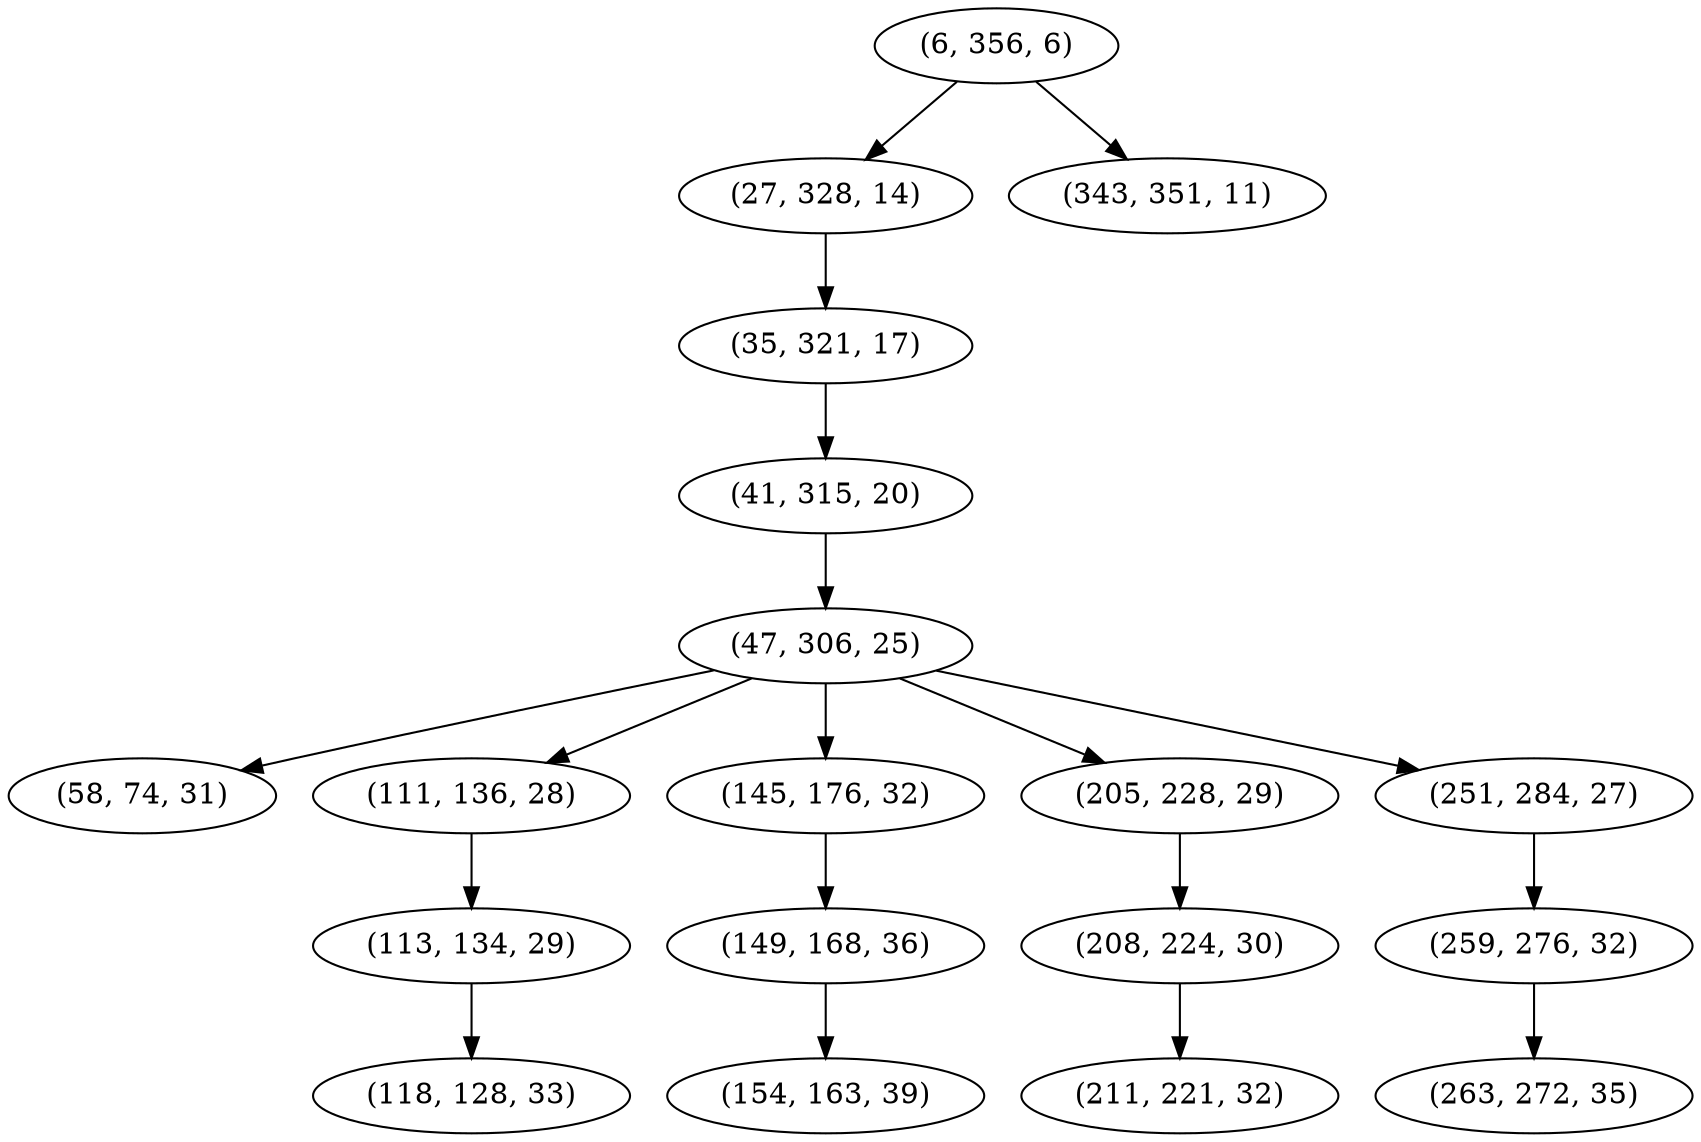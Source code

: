 digraph tree {
    "(6, 356, 6)";
    "(27, 328, 14)";
    "(35, 321, 17)";
    "(41, 315, 20)";
    "(47, 306, 25)";
    "(58, 74, 31)";
    "(111, 136, 28)";
    "(113, 134, 29)";
    "(118, 128, 33)";
    "(145, 176, 32)";
    "(149, 168, 36)";
    "(154, 163, 39)";
    "(205, 228, 29)";
    "(208, 224, 30)";
    "(211, 221, 32)";
    "(251, 284, 27)";
    "(259, 276, 32)";
    "(263, 272, 35)";
    "(343, 351, 11)";
    "(6, 356, 6)" -> "(27, 328, 14)";
    "(6, 356, 6)" -> "(343, 351, 11)";
    "(27, 328, 14)" -> "(35, 321, 17)";
    "(35, 321, 17)" -> "(41, 315, 20)";
    "(41, 315, 20)" -> "(47, 306, 25)";
    "(47, 306, 25)" -> "(58, 74, 31)";
    "(47, 306, 25)" -> "(111, 136, 28)";
    "(47, 306, 25)" -> "(145, 176, 32)";
    "(47, 306, 25)" -> "(205, 228, 29)";
    "(47, 306, 25)" -> "(251, 284, 27)";
    "(111, 136, 28)" -> "(113, 134, 29)";
    "(113, 134, 29)" -> "(118, 128, 33)";
    "(145, 176, 32)" -> "(149, 168, 36)";
    "(149, 168, 36)" -> "(154, 163, 39)";
    "(205, 228, 29)" -> "(208, 224, 30)";
    "(208, 224, 30)" -> "(211, 221, 32)";
    "(251, 284, 27)" -> "(259, 276, 32)";
    "(259, 276, 32)" -> "(263, 272, 35)";
}
